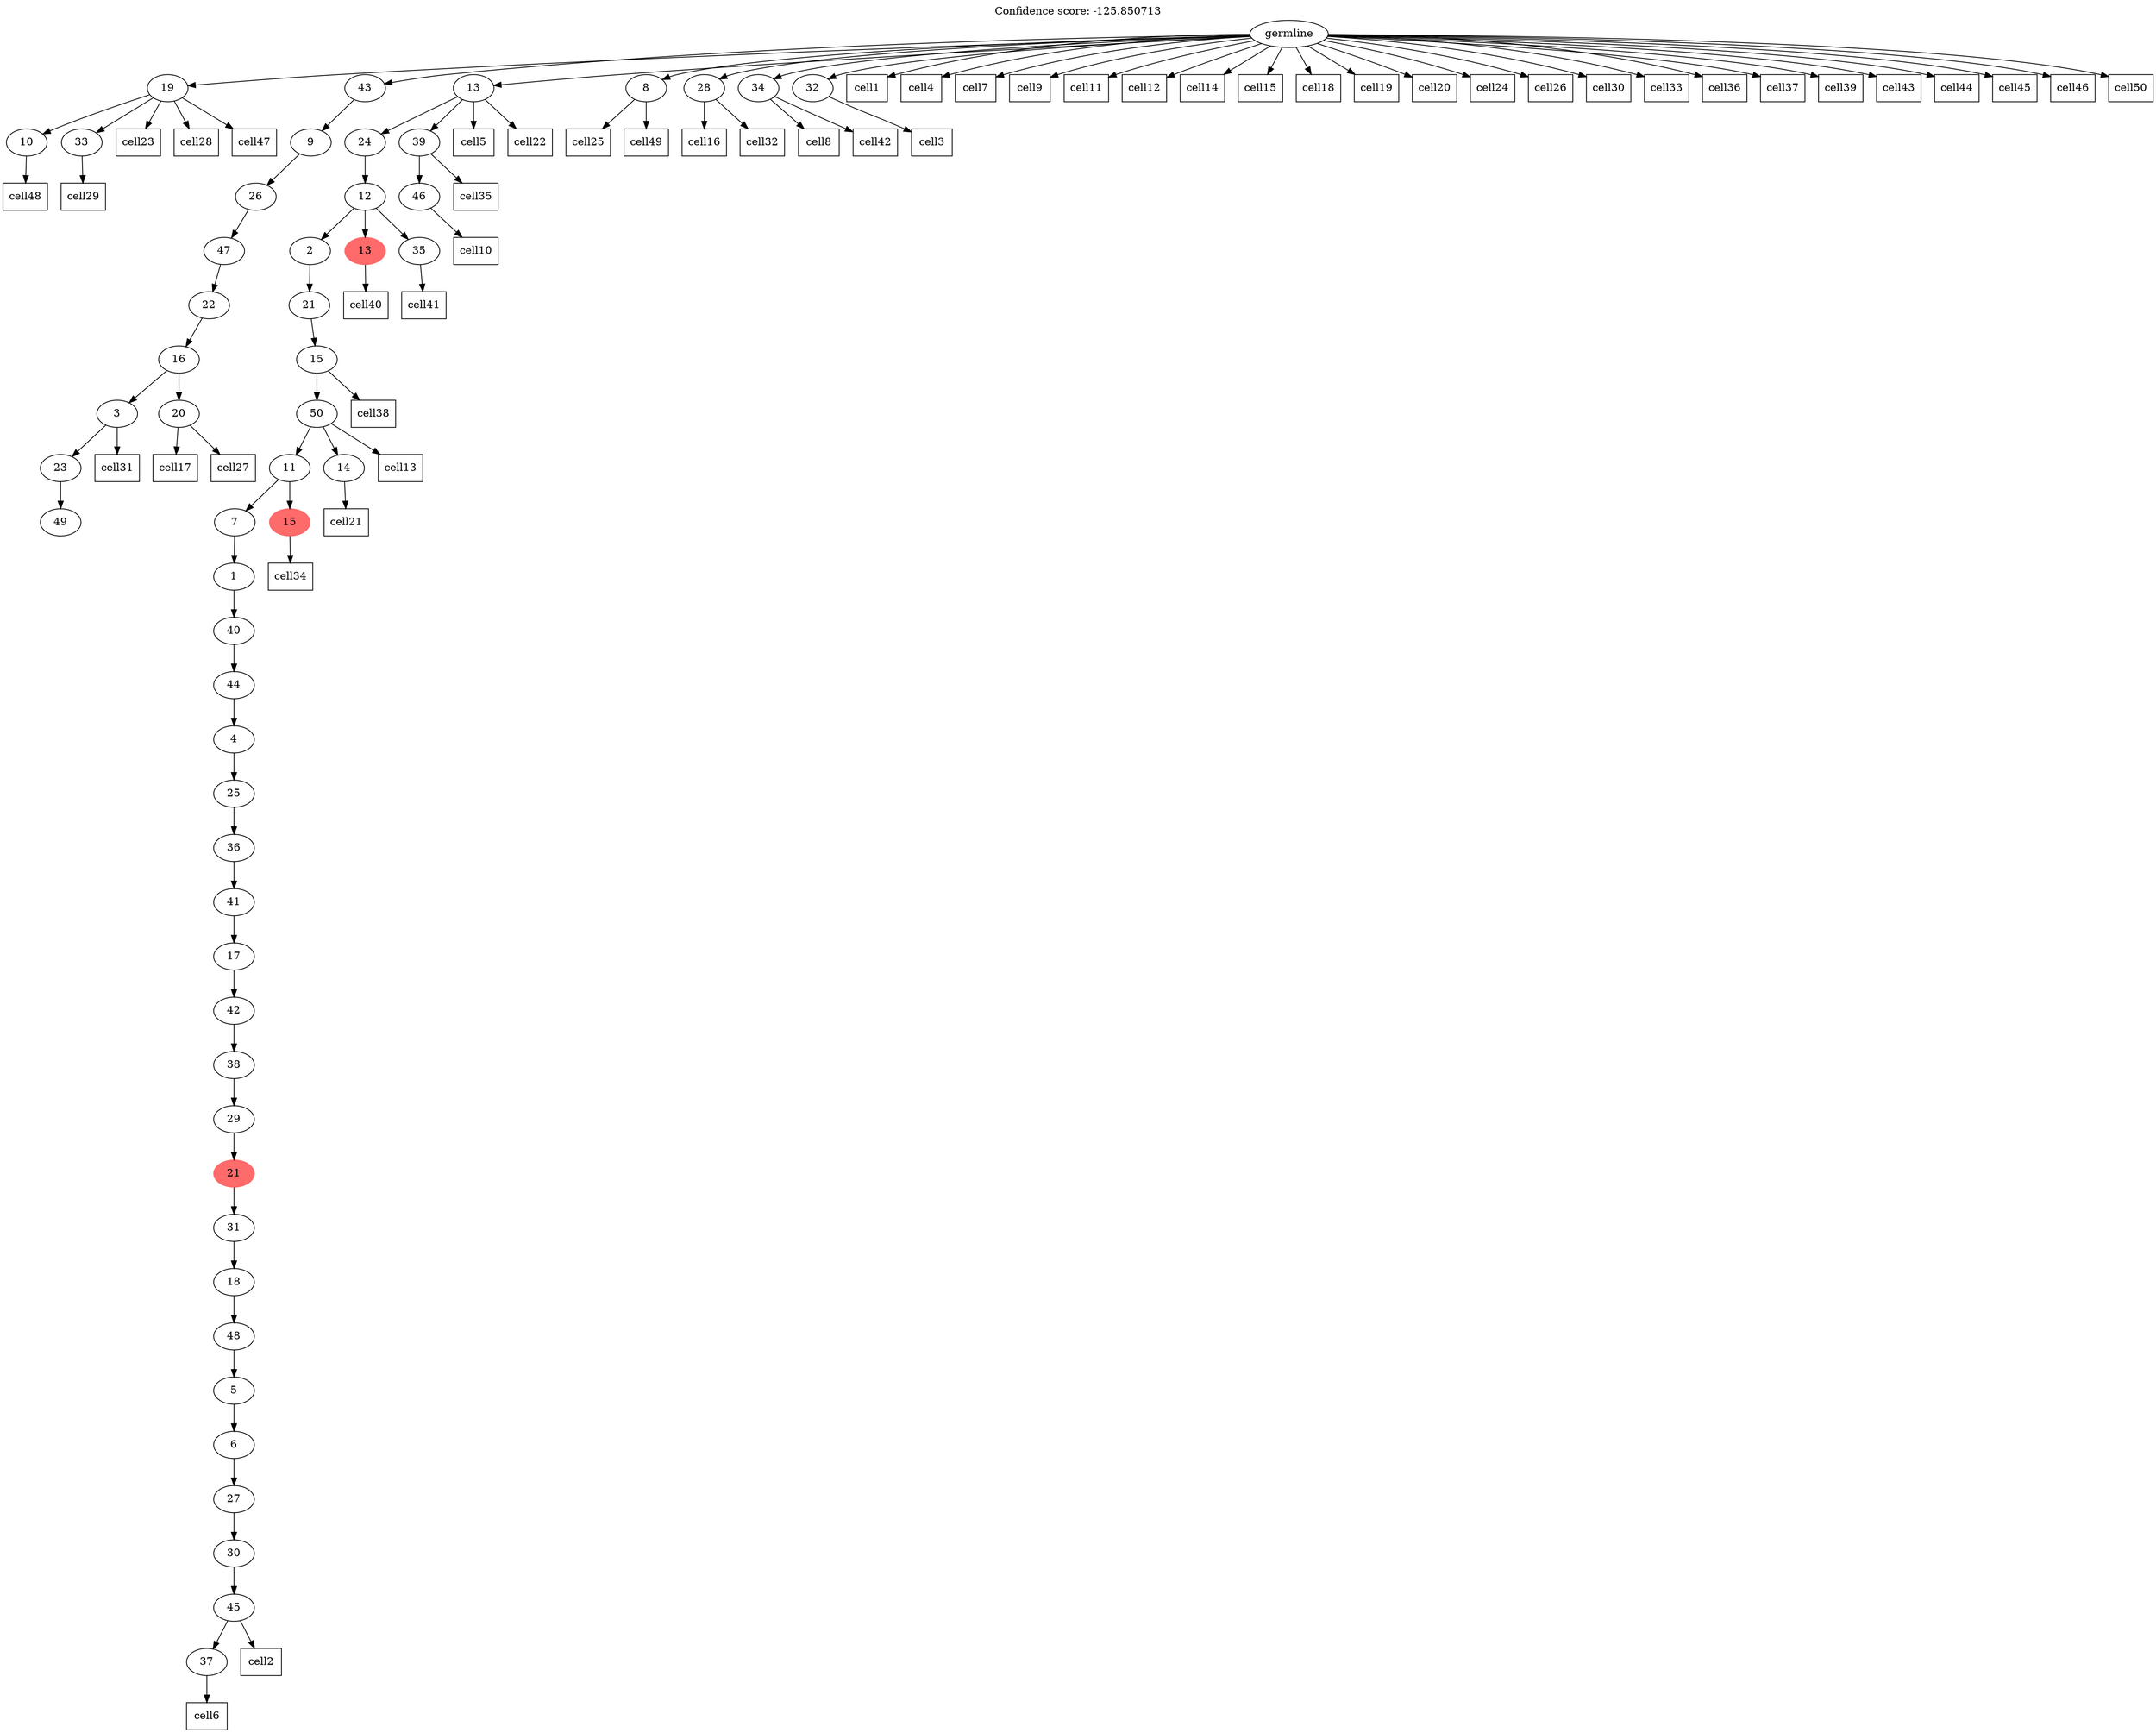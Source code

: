 digraph g {
	"49" -> "50";
	"50" [label="10"];
	"49" -> "51";
	"51" [label="33"];
	"45" -> "46";
	"46" [label="49"];
	"44" -> "45";
	"45" [label="23"];
	"43" -> "44";
	"44" [label="3"];
	"43" -> "47";
	"47" [label="20"];
	"42" -> "43";
	"43" [label="16"];
	"41" -> "42";
	"42" [label="22"];
	"40" -> "41";
	"41" [label="47"];
	"39" -> "40";
	"40" [label="26"];
	"38" -> "39";
	"39" [label="9"];
	"33" -> "34";
	"34" [label="37"];
	"32" -> "33";
	"33" [label="45"];
	"31" -> "32";
	"32" [label="30"];
	"30" -> "31";
	"31" [label="27"];
	"29" -> "30";
	"30" [label="6"];
	"28" -> "29";
	"29" [label="5"];
	"27" -> "28";
	"28" [label="48"];
	"26" -> "27";
	"27" [label="18"];
	"25" -> "26";
	"26" [label="31"];
	"24" -> "25";
	"25" [color=indianred1, style=filled, label="21"];
	"23" -> "24";
	"24" [label="29"];
	"22" -> "23";
	"23" [label="38"];
	"21" -> "22";
	"22" [label="42"];
	"20" -> "21";
	"21" [label="17"];
	"19" -> "20";
	"20" [label="41"];
	"18" -> "19";
	"19" [label="36"];
	"17" -> "18";
	"18" [label="25"];
	"16" -> "17";
	"17" [label="4"];
	"15" -> "16";
	"16" [label="44"];
	"14" -> "15";
	"15" [label="40"];
	"13" -> "14";
	"14" [label="1"];
	"12" -> "13";
	"13" [label="7"];
	"12" -> "35";
	"35" [color=indianred1, style=filled, label="15"];
	"11" -> "12";
	"12" [label="11"];
	"11" -> "36";
	"36" [label="14"];
	"10" -> "11";
	"11" [label="50"];
	"9" -> "10";
	"10" [label="15"];
	"8" -> "9";
	"9" [label="21"];
	"5" -> "6";
	"6" [color=indianred1, style=filled, label="13"];
	"5" -> "7";
	"7" [label="35"];
	"5" -> "8";
	"8" [label="2"];
	"4" -> "5";
	"5" [label="12"];
	"2" -> "3";
	"3" [label="46"];
	"1" -> "2";
	"2" [label="39"];
	"1" -> "4";
	"4" [label="24"];
	"0" -> "1";
	"1" [label="13"];
	"0" -> "37";
	"37" [label="8"];
	"0" -> "38";
	"38" [label="43"];
	"0" -> "48";
	"48" [label="28"];
	"0" -> "49";
	"49" [label="19"];
	"0" -> "52";
	"52" [label="34"];
	"0" -> "53";
	"53" [label="32"];
	"0" [label="germline"];
	"0" -> "cell1";
	"cell1" [shape=box];
	"33" -> "cell2";
	"cell2" [shape=box];
	"53" -> "cell3";
	"cell3" [shape=box];
	"0" -> "cell4";
	"cell4" [shape=box];
	"1" -> "cell5";
	"cell5" [shape=box];
	"34" -> "cell6";
	"cell6" [shape=box];
	"0" -> "cell7";
	"cell7" [shape=box];
	"52" -> "cell8";
	"cell8" [shape=box];
	"0" -> "cell9";
	"cell9" [shape=box];
	"3" -> "cell10";
	"cell10" [shape=box];
	"0" -> "cell11";
	"cell11" [shape=box];
	"0" -> "cell12";
	"cell12" [shape=box];
	"11" -> "cell13";
	"cell13" [shape=box];
	"0" -> "cell14";
	"cell14" [shape=box];
	"0" -> "cell15";
	"cell15" [shape=box];
	"48" -> "cell16";
	"cell16" [shape=box];
	"47" -> "cell17";
	"cell17" [shape=box];
	"0" -> "cell18";
	"cell18" [shape=box];
	"0" -> "cell19";
	"cell19" [shape=box];
	"0" -> "cell20";
	"cell20" [shape=box];
	"36" -> "cell21";
	"cell21" [shape=box];
	"1" -> "cell22";
	"cell22" [shape=box];
	"49" -> "cell23";
	"cell23" [shape=box];
	"0" -> "cell24";
	"cell24" [shape=box];
	"37" -> "cell25";
	"cell25" [shape=box];
	"0" -> "cell26";
	"cell26" [shape=box];
	"47" -> "cell27";
	"cell27" [shape=box];
	"49" -> "cell28";
	"cell28" [shape=box];
	"51" -> "cell29";
	"cell29" [shape=box];
	"0" -> "cell30";
	"cell30" [shape=box];
	"44" -> "cell31";
	"cell31" [shape=box];
	"48" -> "cell32";
	"cell32" [shape=box];
	"0" -> "cell33";
	"cell33" [shape=box];
	"35" -> "cell34";
	"cell34" [shape=box];
	"2" -> "cell35";
	"cell35" [shape=box];
	"0" -> "cell36";
	"cell36" [shape=box];
	"0" -> "cell37";
	"cell37" [shape=box];
	"10" -> "cell38";
	"cell38" [shape=box];
	"0" -> "cell39";
	"cell39" [shape=box];
	"6" -> "cell40";
	"cell40" [shape=box];
	"7" -> "cell41";
	"cell41" [shape=box];
	"52" -> "cell42";
	"cell42" [shape=box];
	"0" -> "cell43";
	"cell43" [shape=box];
	"0" -> "cell44";
	"cell44" [shape=box];
	"0" -> "cell45";
	"cell45" [shape=box];
	"0" -> "cell46";
	"cell46" [shape=box];
	"49" -> "cell47";
	"cell47" [shape=box];
	"50" -> "cell48";
	"cell48" [shape=box];
	"37" -> "cell49";
	"cell49" [shape=box];
	"0" -> "cell50";
	"cell50" [shape=box];
	labelloc="t";
	label="Confidence score: -125.850713";
}

